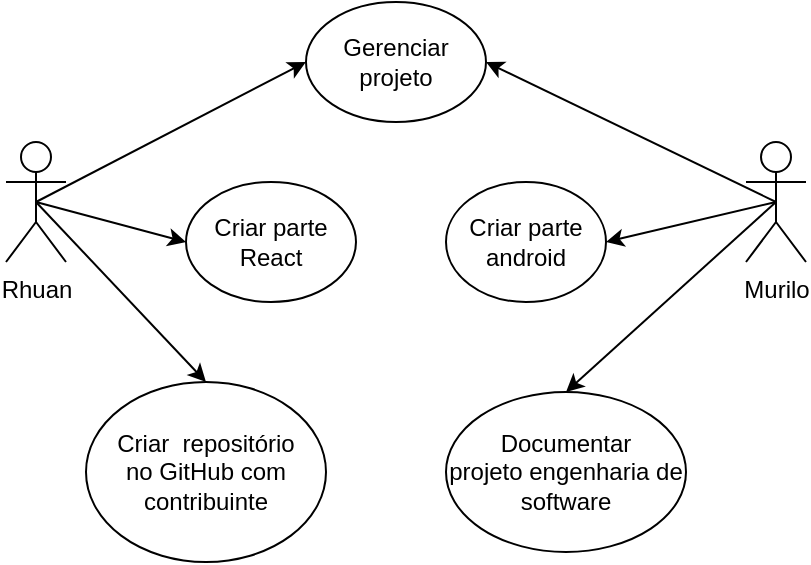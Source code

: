 <mxfile version="20.5.1"><diagram id="JzmHzS1Vd32qOXNIuZHk" name="EX1"><mxGraphModel dx="829" dy="410" grid="1" gridSize="10" guides="1" tooltips="1" connect="1" arrows="1" fold="1" page="1" pageScale="1" pageWidth="827" pageHeight="1169" math="0" shadow="0"><root><mxCell id="0"/><mxCell id="1" parent="0"/><mxCell id="RFU-MrG6i-uMdeyulq6a-10" style="rounded=0;orthogonalLoop=1;jettySize=auto;html=1;exitX=0.5;exitY=0.5;exitDx=0;exitDy=0;exitPerimeter=0;entryX=0;entryY=0.5;entryDx=0;entryDy=0;" parent="1" source="RFU-MrG6i-uMdeyulq6a-2" target="RFU-MrG6i-uMdeyulq6a-9" edge="1"><mxGeometry relative="1" as="geometry"><mxPoint x="180" y="80" as="targetPoint"/></mxGeometry></mxCell><mxCell id="RFU-MrG6i-uMdeyulq6a-15" style="rounded=0;orthogonalLoop=1;jettySize=auto;html=1;exitX=0.5;exitY=0.5;exitDx=0;exitDy=0;exitPerimeter=0;entryX=0;entryY=0.5;entryDx=0;entryDy=0;" parent="1" source="RFU-MrG6i-uMdeyulq6a-2" target="RFU-MrG6i-uMdeyulq6a-14" edge="1"><mxGeometry relative="1" as="geometry"><mxPoint x="180" y="190" as="targetPoint"/></mxGeometry></mxCell><mxCell id="4G3CPaBDyOWOyicwXjnn-7" style="edgeStyle=none;rounded=0;orthogonalLoop=1;jettySize=auto;html=1;entryX=0.5;entryY=0;entryDx=0;entryDy=0;exitX=0.5;exitY=0.5;exitDx=0;exitDy=0;exitPerimeter=0;" edge="1" parent="1" source="RFU-MrG6i-uMdeyulq6a-2" target="4G3CPaBDyOWOyicwXjnn-6"><mxGeometry relative="1" as="geometry"/></mxCell><mxCell id="RFU-MrG6i-uMdeyulq6a-2" value="Rhuan" style="shape=umlActor;verticalLabelPosition=bottom;verticalAlign=top;html=1;outlineConnect=0;" parent="1" vertex="1"><mxGeometry x="50" y="100" width="30" height="60" as="geometry"/></mxCell><mxCell id="4G3CPaBDyOWOyicwXjnn-4" style="rounded=0;orthogonalLoop=1;jettySize=auto;html=1;entryX=1;entryY=0.5;entryDx=0;entryDy=0;exitX=0.5;exitY=0.5;exitDx=0;exitDy=0;exitPerimeter=0;" edge="1" parent="1" source="RFU-MrG6i-uMdeyulq6a-4" target="RFU-MrG6i-uMdeyulq6a-14"><mxGeometry relative="1" as="geometry"/></mxCell><mxCell id="4G3CPaBDyOWOyicwXjnn-5" style="edgeStyle=none;rounded=0;orthogonalLoop=1;jettySize=auto;html=1;entryX=1;entryY=0.5;entryDx=0;entryDy=0;exitX=0.5;exitY=0.5;exitDx=0;exitDy=0;exitPerimeter=0;" edge="1" parent="1" source="RFU-MrG6i-uMdeyulq6a-4" target="O1mbontEhs2AueC9r_RA-4"><mxGeometry relative="1" as="geometry"><mxPoint x="420" y="130" as="sourcePoint"/></mxGeometry></mxCell><mxCell id="4G3CPaBDyOWOyicwXjnn-9" style="edgeStyle=none;rounded=0;orthogonalLoop=1;jettySize=auto;html=1;entryX=0.5;entryY=0;entryDx=0;entryDy=0;exitX=0.5;exitY=0.5;exitDx=0;exitDy=0;exitPerimeter=0;" edge="1" parent="1" source="RFU-MrG6i-uMdeyulq6a-4" target="4G3CPaBDyOWOyicwXjnn-8"><mxGeometry relative="1" as="geometry"><mxPoint x="420" y="130" as="sourcePoint"/></mxGeometry></mxCell><mxCell id="RFU-MrG6i-uMdeyulq6a-4" value="Murilo" style="shape=umlActor;verticalLabelPosition=bottom;verticalAlign=top;html=1;outlineConnect=0;" parent="1" vertex="1"><mxGeometry x="420" y="100" width="30" height="60" as="geometry"/></mxCell><mxCell id="RFU-MrG6i-uMdeyulq6a-9" value="&lt;div&gt;Criar parte&lt;/div&gt;&lt;div&gt;React&lt;br&gt;&lt;/div&gt;" style="ellipse;whiteSpace=wrap;html=1;" parent="1" vertex="1"><mxGeometry x="140" y="120" width="85" height="60" as="geometry"/></mxCell><mxCell id="RFU-MrG6i-uMdeyulq6a-14" value="&lt;div&gt;Gerenciar &lt;br&gt;&lt;/div&gt;&lt;div&gt;projeto&lt;br&gt;&lt;/div&gt;" style="ellipse;whiteSpace=wrap;html=1;" parent="1" vertex="1"><mxGeometry x="200" y="30" width="90" height="60" as="geometry"/></mxCell><mxCell id="O1mbontEhs2AueC9r_RA-4" value="&lt;div&gt;Criar parte&lt;/div&gt;&lt;div&gt;android&lt;/div&gt;" style="ellipse;whiteSpace=wrap;html=1;" parent="1" vertex="1"><mxGeometry x="270" y="120" width="80" height="60" as="geometry"/></mxCell><mxCell id="4G3CPaBDyOWOyicwXjnn-6" value="&lt;div&gt;Criar&amp;nbsp; repositório &lt;br&gt;&lt;/div&gt;&lt;div&gt;no GitHub com contribuinte&lt;/div&gt;" style="ellipse;whiteSpace=wrap;html=1;" vertex="1" parent="1"><mxGeometry x="90" y="220" width="120" height="90" as="geometry"/></mxCell><mxCell id="4G3CPaBDyOWOyicwXjnn-8" value="&lt;div&gt;Documentar &lt;br&gt;&lt;/div&gt;&lt;div&gt;projeto engenharia de software&lt;br&gt;&lt;/div&gt;" style="ellipse;whiteSpace=wrap;html=1;" vertex="1" parent="1"><mxGeometry x="270" y="225" width="120" height="80" as="geometry"/></mxCell></root></mxGraphModel></diagram></mxfile>